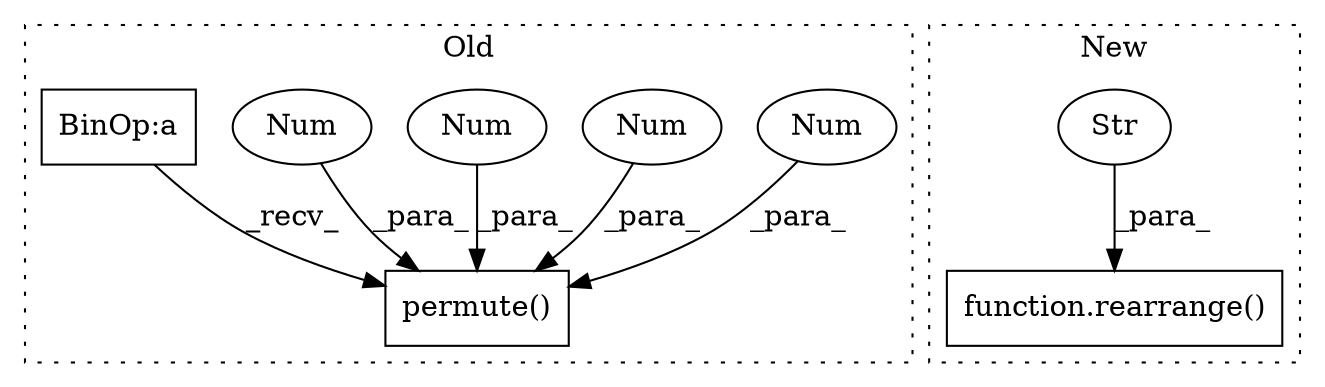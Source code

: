 digraph G {
subgraph cluster0 {
1 [label="permute()" a="75" s="1530,1552" l="12,1" shape="box"];
4 [label="Num" a="76" s="1545" l="1" shape="ellipse"];
5 [label="Num" a="76" s="1551" l="1" shape="ellipse"];
6 [label="Num" a="76" s="1542" l="1" shape="ellipse"];
7 [label="Num" a="76" s="1548" l="1" shape="ellipse"];
8 [label="BinOp:a" a="82" s="685" l="111" shape="box"];
label = "Old";
style="dotted";
}
subgraph cluster1 {
2 [label="function.rearrange()" a="75" s="2222,2257" l="10,1" shape="box"];
3 [label="Str" a="66" s="2237" l="20" shape="ellipse"];
label = "New";
style="dotted";
}
3 -> 2 [label="_para_"];
4 -> 1 [label="_para_"];
5 -> 1 [label="_para_"];
6 -> 1 [label="_para_"];
7 -> 1 [label="_para_"];
8 -> 1 [label="_recv_"];
}